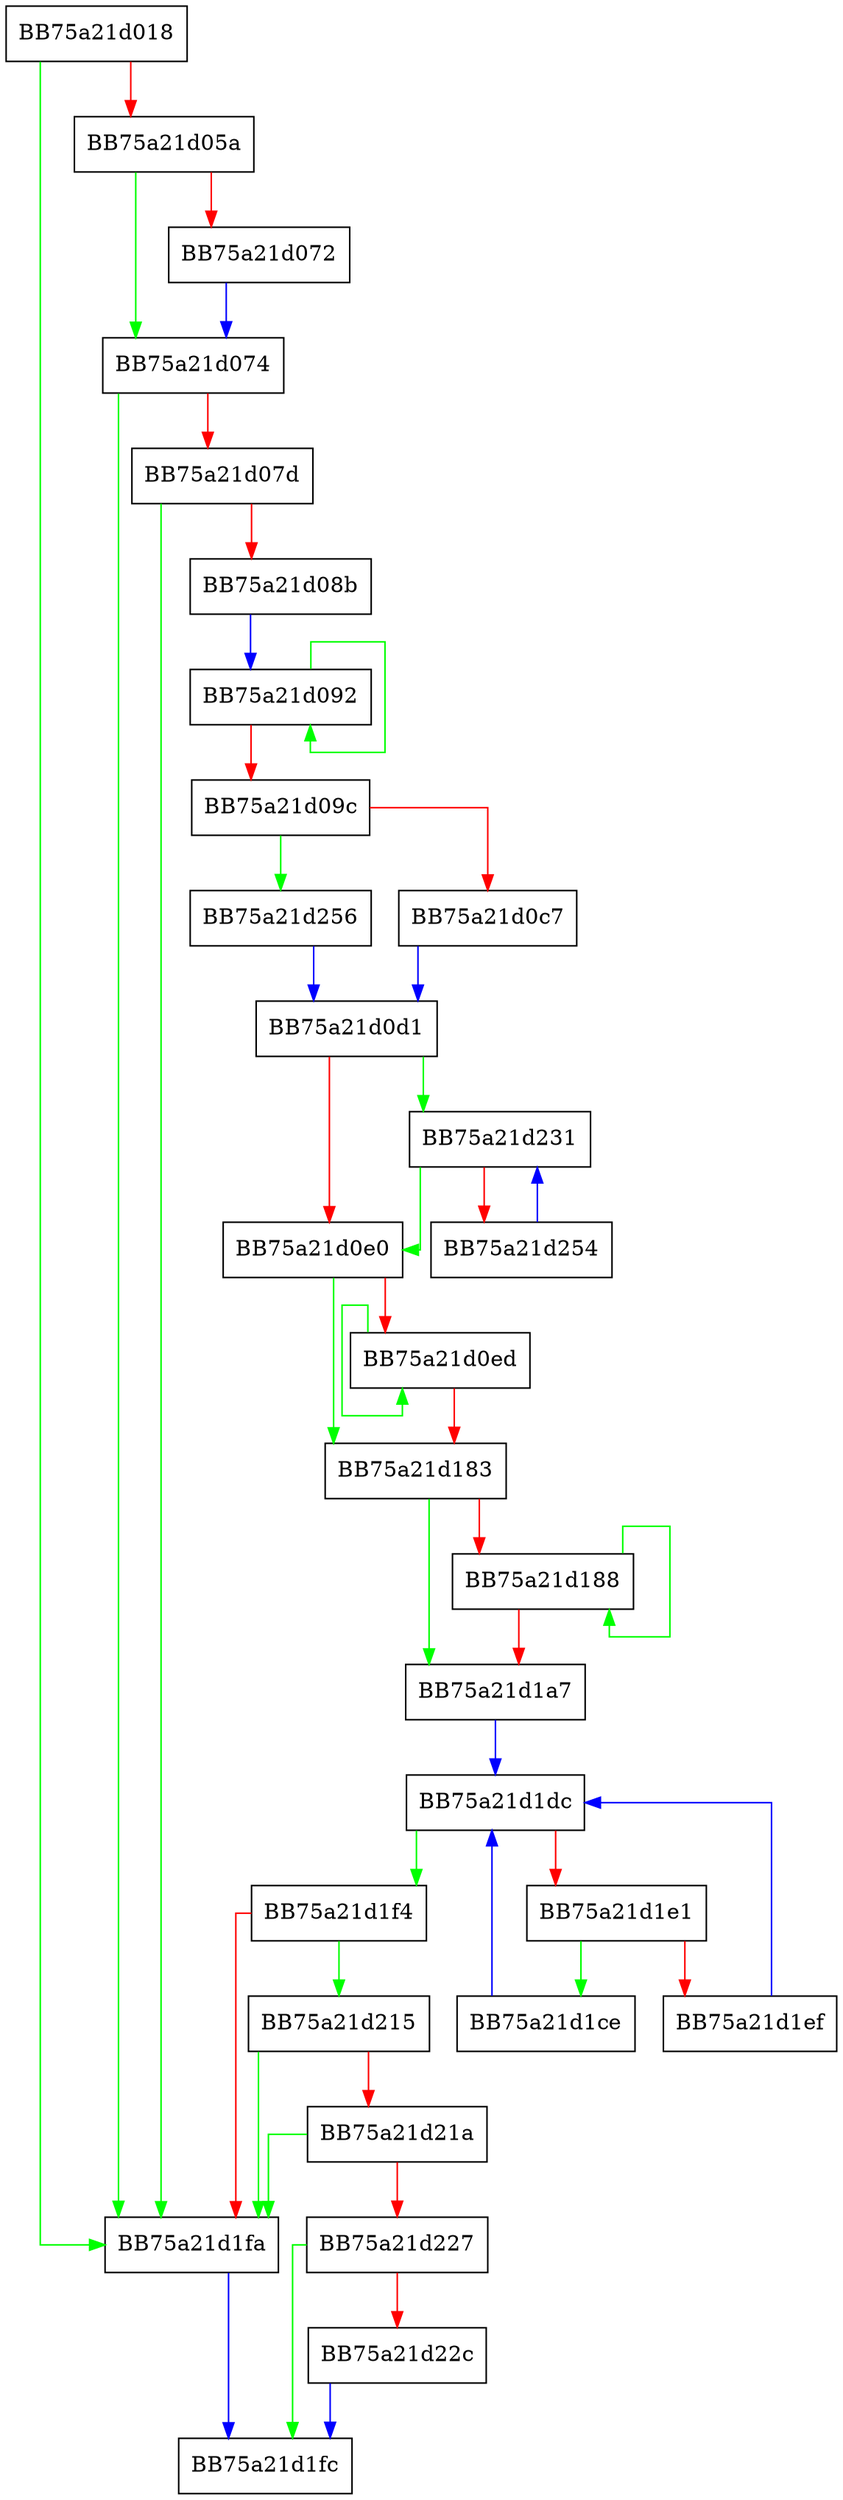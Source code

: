 digraph __gpa_by_imagebase {
  node [shape="box"];
  graph [splines=ortho];
  BB75a21d018 -> BB75a21d1fa [color="green"];
  BB75a21d018 -> BB75a21d05a [color="red"];
  BB75a21d05a -> BB75a21d074 [color="green"];
  BB75a21d05a -> BB75a21d072 [color="red"];
  BB75a21d072 -> BB75a21d074 [color="blue"];
  BB75a21d074 -> BB75a21d1fa [color="green"];
  BB75a21d074 -> BB75a21d07d [color="red"];
  BB75a21d07d -> BB75a21d1fa [color="green"];
  BB75a21d07d -> BB75a21d08b [color="red"];
  BB75a21d08b -> BB75a21d092 [color="blue"];
  BB75a21d092 -> BB75a21d092 [color="green"];
  BB75a21d092 -> BB75a21d09c [color="red"];
  BB75a21d09c -> BB75a21d256 [color="green"];
  BB75a21d09c -> BB75a21d0c7 [color="red"];
  BB75a21d0c7 -> BB75a21d0d1 [color="blue"];
  BB75a21d0d1 -> BB75a21d231 [color="green"];
  BB75a21d0d1 -> BB75a21d0e0 [color="red"];
  BB75a21d0e0 -> BB75a21d183 [color="green"];
  BB75a21d0e0 -> BB75a21d0ed [color="red"];
  BB75a21d0ed -> BB75a21d0ed [color="green"];
  BB75a21d0ed -> BB75a21d183 [color="red"];
  BB75a21d183 -> BB75a21d1a7 [color="green"];
  BB75a21d183 -> BB75a21d188 [color="red"];
  BB75a21d188 -> BB75a21d188 [color="green"];
  BB75a21d188 -> BB75a21d1a7 [color="red"];
  BB75a21d1a7 -> BB75a21d1dc [color="blue"];
  BB75a21d1ce -> BB75a21d1dc [color="blue"];
  BB75a21d1dc -> BB75a21d1f4 [color="green"];
  BB75a21d1dc -> BB75a21d1e1 [color="red"];
  BB75a21d1e1 -> BB75a21d1ce [color="green"];
  BB75a21d1e1 -> BB75a21d1ef [color="red"];
  BB75a21d1ef -> BB75a21d1dc [color="blue"];
  BB75a21d1f4 -> BB75a21d215 [color="green"];
  BB75a21d1f4 -> BB75a21d1fa [color="red"];
  BB75a21d1fa -> BB75a21d1fc [color="blue"];
  BB75a21d215 -> BB75a21d1fa [color="green"];
  BB75a21d215 -> BB75a21d21a [color="red"];
  BB75a21d21a -> BB75a21d1fa [color="green"];
  BB75a21d21a -> BB75a21d227 [color="red"];
  BB75a21d227 -> BB75a21d1fc [color="green"];
  BB75a21d227 -> BB75a21d22c [color="red"];
  BB75a21d22c -> BB75a21d1fc [color="blue"];
  BB75a21d231 -> BB75a21d0e0 [color="green"];
  BB75a21d231 -> BB75a21d254 [color="red"];
  BB75a21d254 -> BB75a21d231 [color="blue"];
  BB75a21d256 -> BB75a21d0d1 [color="blue"];
}